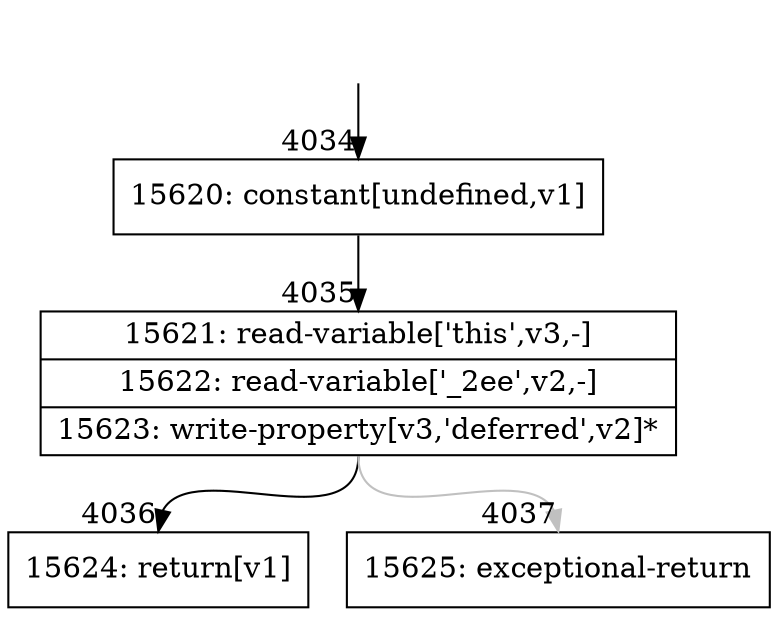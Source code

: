 digraph {
rankdir="TD"
BB_entry307[shape=none,label=""];
BB_entry307 -> BB4034 [tailport=s, headport=n, headlabel="    4034"]
BB4034 [shape=record label="{15620: constant[undefined,v1]}" ] 
BB4034 -> BB4035 [tailport=s, headport=n, headlabel="      4035"]
BB4035 [shape=record label="{15621: read-variable['this',v3,-]|15622: read-variable['_2ee',v2,-]|15623: write-property[v3,'deferred',v2]*}" ] 
BB4035 -> BB4036 [tailport=s, headport=n, headlabel="      4036"]
BB4035 -> BB4037 [tailport=s, headport=n, color=gray, headlabel="      4037"]
BB4036 [shape=record label="{15624: return[v1]}" ] 
BB4037 [shape=record label="{15625: exceptional-return}" ] 
//#$~ 2717
}
